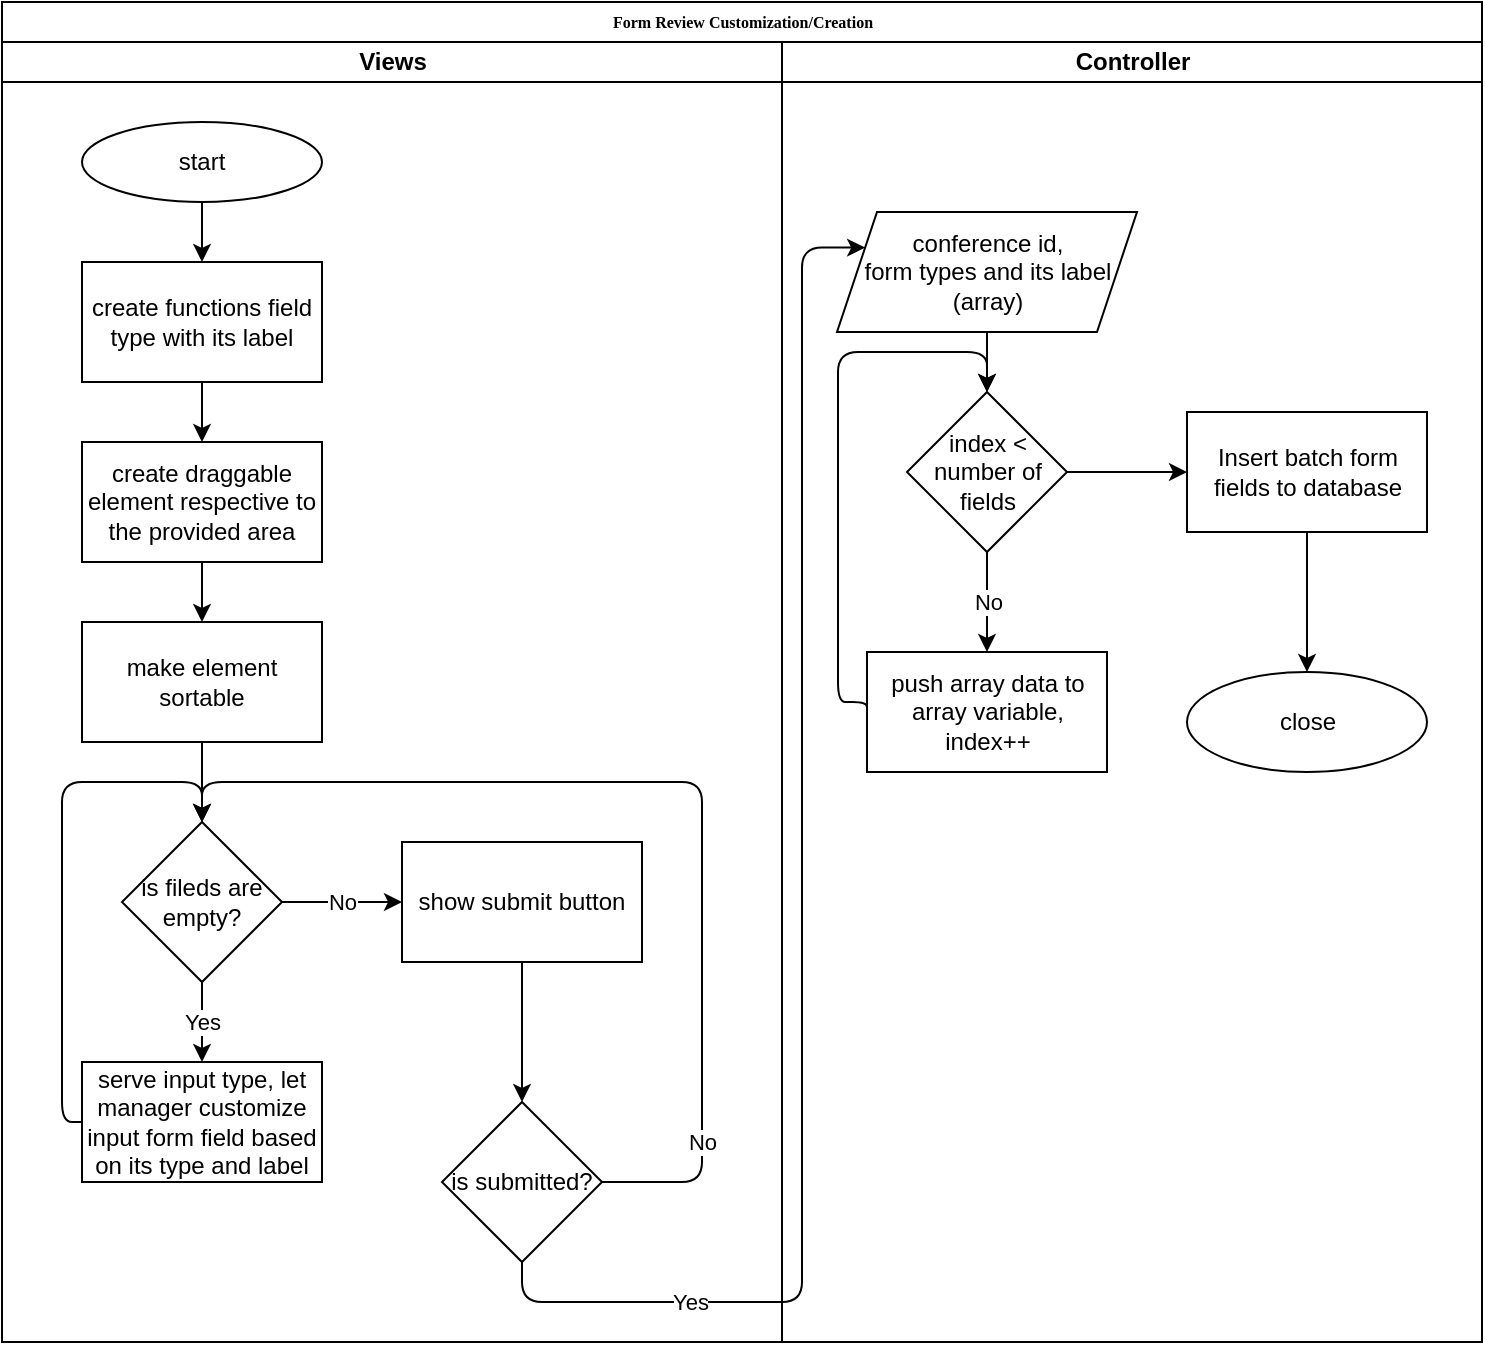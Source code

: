 <mxfile version="13.7.9" type="github">
  <diagram name="Page-1" id="74e2e168-ea6b-b213-b513-2b3c1d86103e">
    <mxGraphModel dx="1310" dy="703" grid="1" gridSize="10" guides="1" tooltips="1" connect="1" arrows="1" fold="1" page="1" pageScale="1" pageWidth="1100" pageHeight="850" background="#ffffff" math="0" shadow="0">
      <root>
        <mxCell id="0" />
        <mxCell id="1" parent="0" />
        <mxCell id="77e6c97f196da883-1" value="Form Review Customization/Creation" style="swimlane;html=1;childLayout=stackLayout;startSize=20;rounded=0;shadow=0;labelBackgroundColor=none;strokeWidth=1;fontFamily=Verdana;fontSize=8;align=center;" parent="1" vertex="1">
          <mxGeometry x="70" y="40" width="740" height="670" as="geometry" />
        </mxCell>
        <mxCell id="77e6c97f196da883-2" value="Views" style="swimlane;html=1;startSize=20;" parent="77e6c97f196da883-1" vertex="1">
          <mxGeometry y="20" width="390" height="650" as="geometry" />
        </mxCell>
        <mxCell id="ptDqCQcaFD3RVTo1rp9H-31" style="edgeStyle=orthogonalEdgeStyle;rounded=1;orthogonalLoop=1;jettySize=auto;html=1;entryX=0.5;entryY=0;entryDx=0;entryDy=0;exitX=0;exitY=0.5;exitDx=0;exitDy=0;" edge="1" parent="77e6c97f196da883-2" source="ptDqCQcaFD3RVTo1rp9H-10" target="ptDqCQcaFD3RVTo1rp9H-8">
          <mxGeometry relative="1" as="geometry">
            <Array as="points">
              <mxPoint x="30" y="540" />
              <mxPoint x="30" y="370" />
              <mxPoint x="100" y="370" />
            </Array>
          </mxGeometry>
        </mxCell>
        <mxCell id="ptDqCQcaFD3RVTo1rp9H-10" value="serve input type, let manager customize input form field based on its type and label" style="whiteSpace=wrap;html=1;" vertex="1" parent="77e6c97f196da883-2">
          <mxGeometry x="40" y="510" width="120" height="60" as="geometry" />
        </mxCell>
        <mxCell id="ptDqCQcaFD3RVTo1rp9H-8" value="is fileds are empty?" style="rhombus;whiteSpace=wrap;html=1;" vertex="1" parent="77e6c97f196da883-2">
          <mxGeometry x="60" y="390" width="80" height="80" as="geometry" />
        </mxCell>
        <mxCell id="ptDqCQcaFD3RVTo1rp9H-1" value="start" style="ellipse;whiteSpace=wrap;html=1;" vertex="1" parent="77e6c97f196da883-2">
          <mxGeometry x="40" y="40" width="120" height="40" as="geometry" />
        </mxCell>
        <mxCell id="ptDqCQcaFD3RVTo1rp9H-3" value="" style="edgeStyle=orthogonalEdgeStyle;rounded=0;orthogonalLoop=1;jettySize=auto;html=1;" edge="1" parent="77e6c97f196da883-2" source="ptDqCQcaFD3RVTo1rp9H-1" target="ptDqCQcaFD3RVTo1rp9H-2">
          <mxGeometry relative="1" as="geometry" />
        </mxCell>
        <mxCell id="ptDqCQcaFD3RVTo1rp9H-2" value="create functions field type with its label" style="whiteSpace=wrap;html=1;" vertex="1" parent="77e6c97f196da883-2">
          <mxGeometry x="40" y="110" width="120" height="60" as="geometry" />
        </mxCell>
        <mxCell id="ptDqCQcaFD3RVTo1rp9H-5" value="" style="edgeStyle=orthogonalEdgeStyle;rounded=0;orthogonalLoop=1;jettySize=auto;html=1;" edge="1" parent="77e6c97f196da883-2" source="ptDqCQcaFD3RVTo1rp9H-2" target="ptDqCQcaFD3RVTo1rp9H-4">
          <mxGeometry relative="1" as="geometry" />
        </mxCell>
        <mxCell id="ptDqCQcaFD3RVTo1rp9H-4" value="create draggable element respective to the provided area" style="whiteSpace=wrap;html=1;" vertex="1" parent="77e6c97f196da883-2">
          <mxGeometry x="40" y="200" width="120" height="60" as="geometry" />
        </mxCell>
        <mxCell id="ptDqCQcaFD3RVTo1rp9H-7" value="" style="edgeStyle=orthogonalEdgeStyle;rounded=0;orthogonalLoop=1;jettySize=auto;html=1;" edge="1" parent="77e6c97f196da883-2" source="ptDqCQcaFD3RVTo1rp9H-4" target="ptDqCQcaFD3RVTo1rp9H-6">
          <mxGeometry relative="1" as="geometry" />
        </mxCell>
        <mxCell id="ptDqCQcaFD3RVTo1rp9H-6" value="make element sortable" style="whiteSpace=wrap;html=1;" vertex="1" parent="77e6c97f196da883-2">
          <mxGeometry x="40" y="290" width="120" height="60" as="geometry" />
        </mxCell>
        <mxCell id="ptDqCQcaFD3RVTo1rp9H-9" value="" style="edgeStyle=orthogonalEdgeStyle;rounded=0;orthogonalLoop=1;jettySize=auto;html=1;" edge="1" parent="77e6c97f196da883-2" source="ptDqCQcaFD3RVTo1rp9H-6" target="ptDqCQcaFD3RVTo1rp9H-8">
          <mxGeometry relative="1" as="geometry" />
        </mxCell>
        <mxCell id="ptDqCQcaFD3RVTo1rp9H-11" value="Yes" style="edgeStyle=orthogonalEdgeStyle;rounded=0;orthogonalLoop=1;jettySize=auto;html=1;" edge="1" parent="77e6c97f196da883-2" source="ptDqCQcaFD3RVTo1rp9H-8" target="ptDqCQcaFD3RVTo1rp9H-10">
          <mxGeometry relative="1" as="geometry" />
        </mxCell>
        <mxCell id="77e6c97f196da883-3" value="Controller" style="swimlane;html=1;startSize=20;" parent="77e6c97f196da883-1" vertex="1">
          <mxGeometry x="390" y="20" width="350" height="650" as="geometry" />
        </mxCell>
        <mxCell id="ptDqCQcaFD3RVTo1rp9H-25" style="edgeStyle=orthogonalEdgeStyle;rounded=1;orthogonalLoop=1;jettySize=auto;html=1;entryX=0.5;entryY=0;entryDx=0;entryDy=0;exitX=0;exitY=0.5;exitDx=0;exitDy=0;" edge="1" parent="77e6c97f196da883-3" source="ptDqCQcaFD3RVTo1rp9H-23" target="ptDqCQcaFD3RVTo1rp9H-21">
          <mxGeometry relative="1" as="geometry">
            <Array as="points">
              <mxPoint x="43" y="330" />
              <mxPoint x="28" y="330" />
              <mxPoint x="28" y="155" />
              <mxPoint x="103" y="155" />
            </Array>
          </mxGeometry>
        </mxCell>
        <mxCell id="ptDqCQcaFD3RVTo1rp9H-21" value="index &amp;lt; number of fields" style="rhombus;whiteSpace=wrap;html=1;" vertex="1" parent="77e6c97f196da883-3">
          <mxGeometry x="62.5" y="175" width="80" height="80" as="geometry" />
        </mxCell>
        <mxCell id="ptDqCQcaFD3RVTo1rp9H-19" value="conference id,&lt;br&gt;form types and its label &lt;br&gt;(array)" style="shape=parallelogram;perimeter=parallelogramPerimeter;whiteSpace=wrap;html=1;fixedSize=1;" vertex="1" parent="77e6c97f196da883-3">
          <mxGeometry x="27.5" y="85" width="150" height="60" as="geometry" />
        </mxCell>
        <mxCell id="ptDqCQcaFD3RVTo1rp9H-22" value="" style="edgeStyle=orthogonalEdgeStyle;rounded=1;orthogonalLoop=1;jettySize=auto;html=1;" edge="1" parent="77e6c97f196da883-3" source="ptDqCQcaFD3RVTo1rp9H-19" target="ptDqCQcaFD3RVTo1rp9H-21">
          <mxGeometry relative="1" as="geometry" />
        </mxCell>
        <mxCell id="ptDqCQcaFD3RVTo1rp9H-24" value="No" style="edgeStyle=orthogonalEdgeStyle;rounded=1;orthogonalLoop=1;jettySize=auto;html=1;" edge="1" parent="77e6c97f196da883-3" source="ptDqCQcaFD3RVTo1rp9H-21" target="ptDqCQcaFD3RVTo1rp9H-23">
          <mxGeometry relative="1" as="geometry" />
        </mxCell>
        <mxCell id="ptDqCQcaFD3RVTo1rp9H-23" value="push array data to array variable,&lt;br&gt;index++" style="whiteSpace=wrap;html=1;" vertex="1" parent="77e6c97f196da883-3">
          <mxGeometry x="42.5" y="305" width="120" height="60" as="geometry" />
        </mxCell>
        <mxCell id="ptDqCQcaFD3RVTo1rp9H-29" value="" style="edgeStyle=orthogonalEdgeStyle;rounded=1;orthogonalLoop=1;jettySize=auto;html=1;" edge="1" parent="77e6c97f196da883-3" source="ptDqCQcaFD3RVTo1rp9H-26" target="ptDqCQcaFD3RVTo1rp9H-28">
          <mxGeometry relative="1" as="geometry" />
        </mxCell>
        <mxCell id="ptDqCQcaFD3RVTo1rp9H-27" value="" style="edgeStyle=orthogonalEdgeStyle;rounded=1;orthogonalLoop=1;jettySize=auto;html=1;" edge="1" parent="77e6c97f196da883-3" source="ptDqCQcaFD3RVTo1rp9H-21" target="ptDqCQcaFD3RVTo1rp9H-26">
          <mxGeometry relative="1" as="geometry" />
        </mxCell>
        <mxCell id="ptDqCQcaFD3RVTo1rp9H-28" value="close" style="ellipse;whiteSpace=wrap;html=1;" vertex="1" parent="77e6c97f196da883-3">
          <mxGeometry x="202.5" y="315" width="120" height="50" as="geometry" />
        </mxCell>
        <mxCell id="ptDqCQcaFD3RVTo1rp9H-26" value="Insert batch form fields to database" style="whiteSpace=wrap;html=1;" vertex="1" parent="77e6c97f196da883-3">
          <mxGeometry x="202.5" y="185" width="120" height="60" as="geometry" />
        </mxCell>
        <mxCell id="ptDqCQcaFD3RVTo1rp9H-15" value="" style="edgeStyle=orthogonalEdgeStyle;rounded=0;orthogonalLoop=1;jettySize=auto;html=1;" edge="1" parent="1" source="ptDqCQcaFD3RVTo1rp9H-12" target="ptDqCQcaFD3RVTo1rp9H-14">
          <mxGeometry relative="1" as="geometry" />
        </mxCell>
        <mxCell id="ptDqCQcaFD3RVTo1rp9H-12" value="show submit button" style="whiteSpace=wrap;html=1;" vertex="1" parent="1">
          <mxGeometry x="270" y="460" width="120" height="60" as="geometry" />
        </mxCell>
        <mxCell id="ptDqCQcaFD3RVTo1rp9H-13" value="No" style="edgeStyle=orthogonalEdgeStyle;rounded=0;orthogonalLoop=1;jettySize=auto;html=1;" edge="1" parent="1" source="ptDqCQcaFD3RVTo1rp9H-8" target="ptDqCQcaFD3RVTo1rp9H-12">
          <mxGeometry relative="1" as="geometry" />
        </mxCell>
        <mxCell id="ptDqCQcaFD3RVTo1rp9H-16" value="No" style="edgeStyle=orthogonalEdgeStyle;rounded=1;orthogonalLoop=1;jettySize=auto;html=1;entryX=0.5;entryY=0;entryDx=0;entryDy=0;" edge="1" parent="1" source="ptDqCQcaFD3RVTo1rp9H-14" target="ptDqCQcaFD3RVTo1rp9H-8">
          <mxGeometry x="-0.808" y="20" relative="1" as="geometry">
            <Array as="points">
              <mxPoint x="420" y="630" />
              <mxPoint x="420" y="430" />
              <mxPoint x="170" y="430" />
            </Array>
            <mxPoint x="20" y="-20" as="offset" />
          </mxGeometry>
        </mxCell>
        <mxCell id="ptDqCQcaFD3RVTo1rp9H-20" value="Yes" style="edgeStyle=orthogonalEdgeStyle;rounded=1;orthogonalLoop=1;jettySize=auto;html=1;exitX=0.5;exitY=1;exitDx=0;exitDy=0;entryX=0;entryY=0.25;entryDx=0;entryDy=0;" edge="1" parent="1" source="ptDqCQcaFD3RVTo1rp9H-14" target="ptDqCQcaFD3RVTo1rp9H-19">
          <mxGeometry x="-0.711" relative="1" as="geometry">
            <Array as="points">
              <mxPoint x="330" y="690" />
              <mxPoint x="470" y="690" />
              <mxPoint x="470" y="163" />
            </Array>
            <mxPoint as="offset" />
          </mxGeometry>
        </mxCell>
        <mxCell id="ptDqCQcaFD3RVTo1rp9H-14" value="is submitted?" style="rhombus;whiteSpace=wrap;html=1;" vertex="1" parent="1">
          <mxGeometry x="290" y="590" width="80" height="80" as="geometry" />
        </mxCell>
      </root>
    </mxGraphModel>
  </diagram>
</mxfile>
